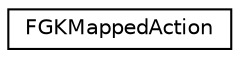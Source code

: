 digraph "Graphical Class Hierarchy"
{
 // LATEX_PDF_SIZE
  edge [fontname="Helvetica",fontsize="10",labelfontname="Helvetica",labelfontsize="10"];
  node [fontname="Helvetica",fontsize="10",shape=record];
  rankdir="LR";
  Node0 [label="FGKMappedAction",height=0.2,width=0.4,color="black", fillcolor="white", style="filled",URL="$structFGKMappedAction.html",tooltip=" "];
}
